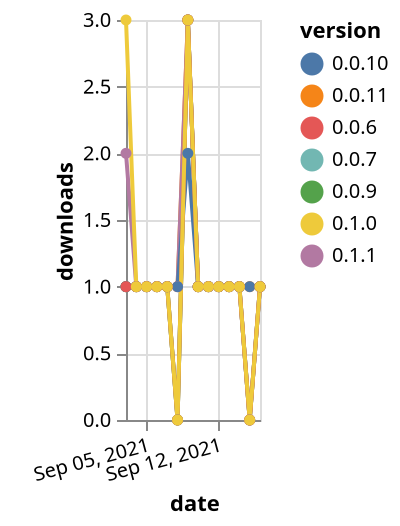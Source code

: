 {"$schema": "https://vega.github.io/schema/vega-lite/v5.json", "description": "A simple bar chart with embedded data.", "data": {"values": [{"date": "2021-09-03", "total": 167, "delta": 1, "version": "0.0.11"}, {"date": "2021-09-04", "total": 168, "delta": 1, "version": "0.0.11"}, {"date": "2021-09-05", "total": 169, "delta": 1, "version": "0.0.11"}, {"date": "2021-09-06", "total": 170, "delta": 1, "version": "0.0.11"}, {"date": "2021-09-07", "total": 171, "delta": 1, "version": "0.0.11"}, {"date": "2021-09-08", "total": 172, "delta": 1, "version": "0.0.11"}, {"date": "2021-09-09", "total": 175, "delta": 3, "version": "0.0.11"}, {"date": "2021-09-10", "total": 176, "delta": 1, "version": "0.0.11"}, {"date": "2021-09-11", "total": 177, "delta": 1, "version": "0.0.11"}, {"date": "2021-09-12", "total": 178, "delta": 1, "version": "0.0.11"}, {"date": "2021-09-13", "total": 179, "delta": 1, "version": "0.0.11"}, {"date": "2021-09-14", "total": 180, "delta": 1, "version": "0.0.11"}, {"date": "2021-09-15", "total": 181, "delta": 1, "version": "0.0.11"}, {"date": "2021-09-16", "total": 182, "delta": 1, "version": "0.0.11"}, {"date": "2021-09-03", "total": 130, "delta": 1, "version": "0.0.7"}, {"date": "2021-09-04", "total": 131, "delta": 1, "version": "0.0.7"}, {"date": "2021-09-05", "total": 132, "delta": 1, "version": "0.0.7"}, {"date": "2021-09-06", "total": 133, "delta": 1, "version": "0.0.7"}, {"date": "2021-09-07", "total": 134, "delta": 1, "version": "0.0.7"}, {"date": "2021-09-08", "total": 134, "delta": 0, "version": "0.0.7"}, {"date": "2021-09-09", "total": 137, "delta": 3, "version": "0.0.7"}, {"date": "2021-09-10", "total": 138, "delta": 1, "version": "0.0.7"}, {"date": "2021-09-11", "total": 139, "delta": 1, "version": "0.0.7"}, {"date": "2021-09-12", "total": 140, "delta": 1, "version": "0.0.7"}, {"date": "2021-09-13", "total": 141, "delta": 1, "version": "0.0.7"}, {"date": "2021-09-14", "total": 142, "delta": 1, "version": "0.0.7"}, {"date": "2021-09-15", "total": 142, "delta": 0, "version": "0.0.7"}, {"date": "2021-09-16", "total": 143, "delta": 1, "version": "0.0.7"}, {"date": "2021-09-03", "total": 136, "delta": 1, "version": "0.0.9"}, {"date": "2021-09-04", "total": 137, "delta": 1, "version": "0.0.9"}, {"date": "2021-09-05", "total": 138, "delta": 1, "version": "0.0.9"}, {"date": "2021-09-06", "total": 139, "delta": 1, "version": "0.0.9"}, {"date": "2021-09-07", "total": 140, "delta": 1, "version": "0.0.9"}, {"date": "2021-09-08", "total": 140, "delta": 0, "version": "0.0.9"}, {"date": "2021-09-09", "total": 143, "delta": 3, "version": "0.0.9"}, {"date": "2021-09-10", "total": 144, "delta": 1, "version": "0.0.9"}, {"date": "2021-09-11", "total": 145, "delta": 1, "version": "0.0.9"}, {"date": "2021-09-12", "total": 146, "delta": 1, "version": "0.0.9"}, {"date": "2021-09-13", "total": 147, "delta": 1, "version": "0.0.9"}, {"date": "2021-09-14", "total": 148, "delta": 1, "version": "0.0.9"}, {"date": "2021-09-15", "total": 148, "delta": 0, "version": "0.0.9"}, {"date": "2021-09-16", "total": 149, "delta": 1, "version": "0.0.9"}, {"date": "2021-09-03", "total": 94, "delta": 2, "version": "0.1.1"}, {"date": "2021-09-04", "total": 95, "delta": 1, "version": "0.1.1"}, {"date": "2021-09-05", "total": 96, "delta": 1, "version": "0.1.1"}, {"date": "2021-09-06", "total": 97, "delta": 1, "version": "0.1.1"}, {"date": "2021-09-07", "total": 98, "delta": 1, "version": "0.1.1"}, {"date": "2021-09-08", "total": 99, "delta": 1, "version": "0.1.1"}, {"date": "2021-09-09", "total": 102, "delta": 3, "version": "0.1.1"}, {"date": "2021-09-10", "total": 103, "delta": 1, "version": "0.1.1"}, {"date": "2021-09-11", "total": 104, "delta": 1, "version": "0.1.1"}, {"date": "2021-09-12", "total": 105, "delta": 1, "version": "0.1.1"}, {"date": "2021-09-13", "total": 106, "delta": 1, "version": "0.1.1"}, {"date": "2021-09-14", "total": 107, "delta": 1, "version": "0.1.1"}, {"date": "2021-09-15", "total": 107, "delta": 0, "version": "0.1.1"}, {"date": "2021-09-16", "total": 108, "delta": 1, "version": "0.1.1"}, {"date": "2021-09-03", "total": 138, "delta": 1, "version": "0.0.10"}, {"date": "2021-09-04", "total": 139, "delta": 1, "version": "0.0.10"}, {"date": "2021-09-05", "total": 140, "delta": 1, "version": "0.0.10"}, {"date": "2021-09-06", "total": 141, "delta": 1, "version": "0.0.10"}, {"date": "2021-09-07", "total": 142, "delta": 1, "version": "0.0.10"}, {"date": "2021-09-08", "total": 143, "delta": 1, "version": "0.0.10"}, {"date": "2021-09-09", "total": 145, "delta": 2, "version": "0.0.10"}, {"date": "2021-09-10", "total": 146, "delta": 1, "version": "0.0.10"}, {"date": "2021-09-11", "total": 147, "delta": 1, "version": "0.0.10"}, {"date": "2021-09-12", "total": 148, "delta": 1, "version": "0.0.10"}, {"date": "2021-09-13", "total": 149, "delta": 1, "version": "0.0.10"}, {"date": "2021-09-14", "total": 150, "delta": 1, "version": "0.0.10"}, {"date": "2021-09-15", "total": 151, "delta": 1, "version": "0.0.10"}, {"date": "2021-09-16", "total": 152, "delta": 1, "version": "0.0.10"}, {"date": "2021-09-03", "total": 142, "delta": 1, "version": "0.0.6"}, {"date": "2021-09-04", "total": 143, "delta": 1, "version": "0.0.6"}, {"date": "2021-09-05", "total": 144, "delta": 1, "version": "0.0.6"}, {"date": "2021-09-06", "total": 145, "delta": 1, "version": "0.0.6"}, {"date": "2021-09-07", "total": 146, "delta": 1, "version": "0.0.6"}, {"date": "2021-09-08", "total": 146, "delta": 0, "version": "0.0.6"}, {"date": "2021-09-09", "total": 149, "delta": 3, "version": "0.0.6"}, {"date": "2021-09-10", "total": 150, "delta": 1, "version": "0.0.6"}, {"date": "2021-09-11", "total": 151, "delta": 1, "version": "0.0.6"}, {"date": "2021-09-12", "total": 152, "delta": 1, "version": "0.0.6"}, {"date": "2021-09-13", "total": 153, "delta": 1, "version": "0.0.6"}, {"date": "2021-09-14", "total": 154, "delta": 1, "version": "0.0.6"}, {"date": "2021-09-15", "total": 154, "delta": 0, "version": "0.0.6"}, {"date": "2021-09-16", "total": 155, "delta": 1, "version": "0.0.6"}, {"date": "2021-09-03", "total": 120, "delta": 3, "version": "0.1.0"}, {"date": "2021-09-04", "total": 121, "delta": 1, "version": "0.1.0"}, {"date": "2021-09-05", "total": 122, "delta": 1, "version": "0.1.0"}, {"date": "2021-09-06", "total": 123, "delta": 1, "version": "0.1.0"}, {"date": "2021-09-07", "total": 124, "delta": 1, "version": "0.1.0"}, {"date": "2021-09-08", "total": 124, "delta": 0, "version": "0.1.0"}, {"date": "2021-09-09", "total": 127, "delta": 3, "version": "0.1.0"}, {"date": "2021-09-10", "total": 128, "delta": 1, "version": "0.1.0"}, {"date": "2021-09-11", "total": 129, "delta": 1, "version": "0.1.0"}, {"date": "2021-09-12", "total": 130, "delta": 1, "version": "0.1.0"}, {"date": "2021-09-13", "total": 131, "delta": 1, "version": "0.1.0"}, {"date": "2021-09-14", "total": 132, "delta": 1, "version": "0.1.0"}, {"date": "2021-09-15", "total": 132, "delta": 0, "version": "0.1.0"}, {"date": "2021-09-16", "total": 133, "delta": 1, "version": "0.1.0"}]}, "width": "container", "mark": {"type": "line", "point": {"filled": true}}, "encoding": {"x": {"field": "date", "type": "temporal", "timeUnit": "yearmonthdate", "title": "date", "axis": {"labelAngle": -15}}, "y": {"field": "delta", "type": "quantitative", "title": "downloads"}, "color": {"field": "version", "type": "nominal"}, "tooltip": {"field": "delta"}}}